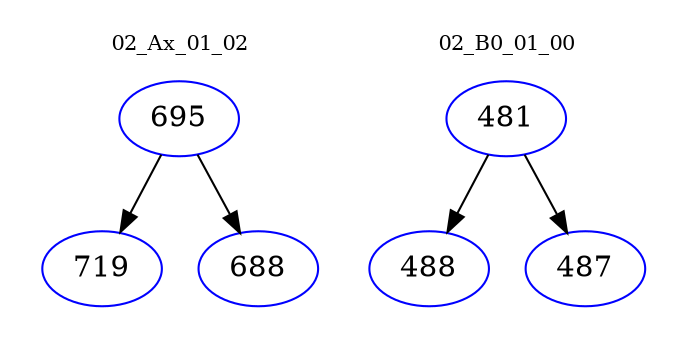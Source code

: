 digraph{
subgraph cluster_0 {
color = white
label = "02_Ax_01_02";
fontsize=10;
T0_695 [label="695", color="blue"]
T0_695 -> T0_719 [color="black"]
T0_719 [label="719", color="blue"]
T0_695 -> T0_688 [color="black"]
T0_688 [label="688", color="blue"]
}
subgraph cluster_1 {
color = white
label = "02_B0_01_00";
fontsize=10;
T1_481 [label="481", color="blue"]
T1_481 -> T1_488 [color="black"]
T1_488 [label="488", color="blue"]
T1_481 -> T1_487 [color="black"]
T1_487 [label="487", color="blue"]
}
}
